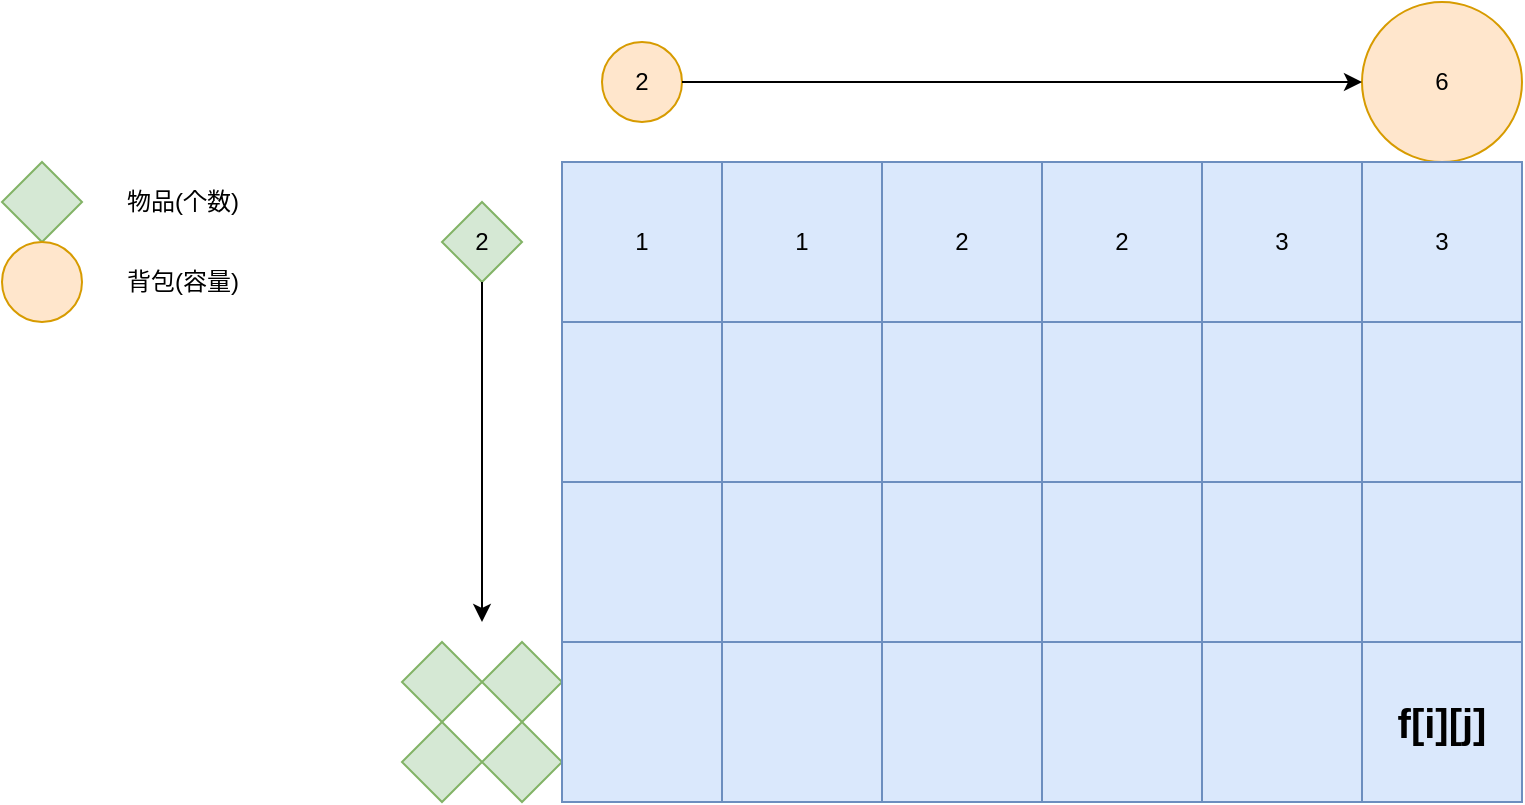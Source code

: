<mxfile version="20.8.16" type="device"><diagram name="第 1 页" id="8srcl8BW_laMJLCX8hem"><mxGraphModel dx="1102" dy="703" grid="1" gridSize="10" guides="1" tooltips="1" connect="1" arrows="1" fold="1" page="1" pageScale="1" pageWidth="1169" pageHeight="827" math="0" shadow="0"><root><mxCell id="0"/><mxCell id="1" parent="0"/><mxCell id="ig0aaLeLZ5Qz3F23hnIB-2" value="2" style="ellipse;whiteSpace=wrap;html=1;aspect=fixed;fillColor=#ffe6cc;strokeColor=#d79b00;" vertex="1" parent="1"><mxGeometry x="340" y="100" width="40" height="40" as="geometry"/></mxCell><mxCell id="ig0aaLeLZ5Qz3F23hnIB-3" value="6" style="ellipse;whiteSpace=wrap;html=1;aspect=fixed;fillColor=#ffe6cc;strokeColor=#d79b00;" vertex="1" parent="1"><mxGeometry x="720" y="80" width="80" height="80" as="geometry"/></mxCell><mxCell id="ig0aaLeLZ5Qz3F23hnIB-4" value="" style="endArrow=classic;html=1;rounded=0;entryX=0;entryY=0.5;entryDx=0;entryDy=0;exitX=1;exitY=0.5;exitDx=0;exitDy=0;" edge="1" parent="1" source="ig0aaLeLZ5Qz3F23hnIB-2" target="ig0aaLeLZ5Qz3F23hnIB-3"><mxGeometry width="50" height="50" relative="1" as="geometry"><mxPoint x="400" y="120" as="sourcePoint"/><mxPoint x="590" y="340" as="targetPoint"/></mxGeometry></mxCell><mxCell id="ig0aaLeLZ5Qz3F23hnIB-5" value="2" style="rhombus;whiteSpace=wrap;html=1;fillColor=#d5e8d4;strokeColor=#82b366;" vertex="1" parent="1"><mxGeometry x="260" y="180" width="40" height="40" as="geometry"/></mxCell><mxCell id="ig0aaLeLZ5Qz3F23hnIB-7" value="" style="rhombus;whiteSpace=wrap;html=1;fillColor=#d5e8d4;strokeColor=#82b366;" vertex="1" parent="1"><mxGeometry x="280" y="400" width="40" height="40" as="geometry"/></mxCell><mxCell id="ig0aaLeLZ5Qz3F23hnIB-8" value="" style="rhombus;whiteSpace=wrap;html=1;fillColor=#d5e8d4;strokeColor=#82b366;" vertex="1" parent="1"><mxGeometry x="240" y="440" width="40" height="40" as="geometry"/></mxCell><mxCell id="ig0aaLeLZ5Qz3F23hnIB-9" value="" style="rhombus;whiteSpace=wrap;html=1;fillColor=#d5e8d4;strokeColor=#82b366;" vertex="1" parent="1"><mxGeometry x="280" y="440" width="40" height="40" as="geometry"/></mxCell><mxCell id="ig0aaLeLZ5Qz3F23hnIB-10" value="" style="endArrow=classic;html=1;rounded=0;exitX=0.5;exitY=1;exitDx=0;exitDy=0;" edge="1" parent="1" source="ig0aaLeLZ5Qz3F23hnIB-5"><mxGeometry width="50" height="50" relative="1" as="geometry"><mxPoint x="540" y="390" as="sourcePoint"/><mxPoint x="280" y="390" as="targetPoint"/></mxGeometry></mxCell><mxCell id="ig0aaLeLZ5Qz3F23hnIB-11" value="" style="rhombus;whiteSpace=wrap;html=1;fillColor=#d5e8d4;strokeColor=#82b366;" vertex="1" parent="1"><mxGeometry x="40" y="160" width="40" height="40" as="geometry"/></mxCell><mxCell id="ig0aaLeLZ5Qz3F23hnIB-12" value="" style="ellipse;whiteSpace=wrap;html=1;aspect=fixed;fillColor=#ffe6cc;strokeColor=#d79b00;" vertex="1" parent="1"><mxGeometry x="40" y="200" width="40" height="40" as="geometry"/></mxCell><mxCell id="ig0aaLeLZ5Qz3F23hnIB-13" value="物品(个数)" style="text;html=1;align=center;verticalAlign=middle;resizable=0;points=[];autosize=1;strokeColor=none;fillColor=none;" vertex="1" parent="1"><mxGeometry x="90" y="165" width="80" height="30" as="geometry"/></mxCell><mxCell id="ig0aaLeLZ5Qz3F23hnIB-14" value="背包(容量)" style="text;html=1;align=center;verticalAlign=middle;resizable=0;points=[];autosize=1;strokeColor=none;fillColor=none;" vertex="1" parent="1"><mxGeometry x="90" y="205" width="80" height="30" as="geometry"/></mxCell><mxCell id="ig0aaLeLZ5Qz3F23hnIB-15" value="" style="rounded=0;whiteSpace=wrap;html=1;" vertex="1" parent="1"><mxGeometry x="320" y="165" width="480" height="315" as="geometry"/></mxCell><mxCell id="ig0aaLeLZ5Qz3F23hnIB-17" value="1" style="whiteSpace=wrap;html=1;aspect=fixed;fillColor=#dae8fc;strokeColor=#6c8ebf;" vertex="1" parent="1"><mxGeometry x="320" y="160" width="80" height="80" as="geometry"/></mxCell><mxCell id="ig0aaLeLZ5Qz3F23hnIB-18" value="1" style="whiteSpace=wrap;html=1;aspect=fixed;fillColor=#dae8fc;strokeColor=#6c8ebf;" vertex="1" parent="1"><mxGeometry x="400" y="160" width="80" height="80" as="geometry"/></mxCell><mxCell id="ig0aaLeLZ5Qz3F23hnIB-19" value="" style="whiteSpace=wrap;html=1;aspect=fixed;fillColor=#dae8fc;strokeColor=#6c8ebf;" vertex="1" parent="1"><mxGeometry x="480" y="160" width="80" height="80" as="geometry"/></mxCell><mxCell id="ig0aaLeLZ5Qz3F23hnIB-21" value="" style="whiteSpace=wrap;html=1;aspect=fixed;fillColor=#dae8fc;strokeColor=#6c8ebf;" vertex="1" parent="1"><mxGeometry x="560" y="160" width="80" height="80" as="geometry"/></mxCell><mxCell id="ig0aaLeLZ5Qz3F23hnIB-22" value="" style="whiteSpace=wrap;html=1;aspect=fixed;fillColor=#dae8fc;strokeColor=#6c8ebf;" vertex="1" parent="1"><mxGeometry x="640" y="160" width="80" height="80" as="geometry"/></mxCell><mxCell id="ig0aaLeLZ5Qz3F23hnIB-23" value="" style="whiteSpace=wrap;html=1;aspect=fixed;fillColor=#dae8fc;strokeColor=#6c8ebf;" vertex="1" parent="1"><mxGeometry x="720" y="160" width="80" height="80" as="geometry"/></mxCell><mxCell id="ig0aaLeLZ5Qz3F23hnIB-24" value="2" style="whiteSpace=wrap;html=1;aspect=fixed;fillColor=#dae8fc;strokeColor=#6c8ebf;" vertex="1" parent="1"><mxGeometry x="560" y="160" width="80" height="80" as="geometry"/></mxCell><mxCell id="ig0aaLeLZ5Qz3F23hnIB-25" value="3" style="whiteSpace=wrap;html=1;aspect=fixed;fillColor=#dae8fc;strokeColor=#6c8ebf;" vertex="1" parent="1"><mxGeometry x="640" y="160" width="80" height="80" as="geometry"/></mxCell><mxCell id="ig0aaLeLZ5Qz3F23hnIB-26" value="3" style="whiteSpace=wrap;html=1;aspect=fixed;fillColor=#dae8fc;strokeColor=#6c8ebf;" vertex="1" parent="1"><mxGeometry x="720" y="160" width="80" height="80" as="geometry"/></mxCell><mxCell id="ig0aaLeLZ5Qz3F23hnIB-27" value="2" style="whiteSpace=wrap;html=1;aspect=fixed;fillColor=#dae8fc;strokeColor=#6c8ebf;" vertex="1" parent="1"><mxGeometry x="480" y="160" width="80" height="80" as="geometry"/></mxCell><mxCell id="ig0aaLeLZ5Qz3F23hnIB-28" value="" style="whiteSpace=wrap;html=1;aspect=fixed;fillColor=#dae8fc;strokeColor=#6c8ebf;" vertex="1" parent="1"><mxGeometry x="320" y="240" width="80" height="80" as="geometry"/></mxCell><mxCell id="ig0aaLeLZ5Qz3F23hnIB-29" value="" style="whiteSpace=wrap;html=1;aspect=fixed;fillColor=#dae8fc;strokeColor=#6c8ebf;" vertex="1" parent="1"><mxGeometry x="400" y="240" width="80" height="80" as="geometry"/></mxCell><mxCell id="ig0aaLeLZ5Qz3F23hnIB-30" value="" style="whiteSpace=wrap;html=1;aspect=fixed;fillColor=#dae8fc;strokeColor=#6c8ebf;" vertex="1" parent="1"><mxGeometry x="560" y="240" width="80" height="80" as="geometry"/></mxCell><mxCell id="ig0aaLeLZ5Qz3F23hnIB-31" value="" style="whiteSpace=wrap;html=1;aspect=fixed;fillColor=#dae8fc;strokeColor=#6c8ebf;" vertex="1" parent="1"><mxGeometry x="640" y="240" width="80" height="80" as="geometry"/></mxCell><mxCell id="ig0aaLeLZ5Qz3F23hnIB-32" value="" style="whiteSpace=wrap;html=1;aspect=fixed;fillColor=#dae8fc;strokeColor=#6c8ebf;" vertex="1" parent="1"><mxGeometry x="720" y="240" width="80" height="80" as="geometry"/></mxCell><mxCell id="ig0aaLeLZ5Qz3F23hnIB-33" value="" style="whiteSpace=wrap;html=1;aspect=fixed;fillColor=#dae8fc;strokeColor=#6c8ebf;" vertex="1" parent="1"><mxGeometry x="480" y="240" width="80" height="80" as="geometry"/></mxCell><mxCell id="ig0aaLeLZ5Qz3F23hnIB-34" value="" style="whiteSpace=wrap;html=1;aspect=fixed;fillColor=#dae8fc;strokeColor=#6c8ebf;" vertex="1" parent="1"><mxGeometry x="320" y="320" width="80" height="80" as="geometry"/></mxCell><mxCell id="ig0aaLeLZ5Qz3F23hnIB-35" value="" style="whiteSpace=wrap;html=1;aspect=fixed;fillColor=#dae8fc;strokeColor=#6c8ebf;" vertex="1" parent="1"><mxGeometry x="400" y="320" width="80" height="80" as="geometry"/></mxCell><mxCell id="ig0aaLeLZ5Qz3F23hnIB-36" value="" style="whiteSpace=wrap;html=1;aspect=fixed;fillColor=#dae8fc;strokeColor=#6c8ebf;" vertex="1" parent="1"><mxGeometry x="560" y="320" width="80" height="80" as="geometry"/></mxCell><mxCell id="ig0aaLeLZ5Qz3F23hnIB-37" value="" style="whiteSpace=wrap;html=1;aspect=fixed;fillColor=#dae8fc;strokeColor=#6c8ebf;" vertex="1" parent="1"><mxGeometry x="640" y="320" width="80" height="80" as="geometry"/></mxCell><mxCell id="ig0aaLeLZ5Qz3F23hnIB-38" value="" style="whiteSpace=wrap;html=1;aspect=fixed;fillColor=#dae8fc;strokeColor=#6c8ebf;" vertex="1" parent="1"><mxGeometry x="720" y="320" width="80" height="80" as="geometry"/></mxCell><mxCell id="ig0aaLeLZ5Qz3F23hnIB-39" value="" style="whiteSpace=wrap;html=1;aspect=fixed;fillColor=#dae8fc;strokeColor=#6c8ebf;" vertex="1" parent="1"><mxGeometry x="480" y="320" width="80" height="80" as="geometry"/></mxCell><mxCell id="ig0aaLeLZ5Qz3F23hnIB-40" value="" style="whiteSpace=wrap;html=1;aspect=fixed;fillColor=#dae8fc;strokeColor=#6c8ebf;" vertex="1" parent="1"><mxGeometry x="320" y="400" width="80" height="80" as="geometry"/></mxCell><mxCell id="ig0aaLeLZ5Qz3F23hnIB-41" value="" style="whiteSpace=wrap;html=1;aspect=fixed;fillColor=#dae8fc;strokeColor=#6c8ebf;" vertex="1" parent="1"><mxGeometry x="400" y="400" width="80" height="80" as="geometry"/></mxCell><mxCell id="ig0aaLeLZ5Qz3F23hnIB-42" value="" style="whiteSpace=wrap;html=1;aspect=fixed;fillColor=#dae8fc;strokeColor=#6c8ebf;" vertex="1" parent="1"><mxGeometry x="560" y="400" width="80" height="80" as="geometry"/></mxCell><mxCell id="ig0aaLeLZ5Qz3F23hnIB-43" value="" style="whiteSpace=wrap;html=1;aspect=fixed;fillColor=#dae8fc;strokeColor=#6c8ebf;" vertex="1" parent="1"><mxGeometry x="640" y="400" width="80" height="80" as="geometry"/></mxCell><mxCell id="ig0aaLeLZ5Qz3F23hnIB-44" value="&lt;font style=&quot;font-size: 20px;&quot;&gt;&lt;b&gt;f[i][j]&lt;/b&gt;&lt;/font&gt;" style="whiteSpace=wrap;html=1;aspect=fixed;fillColor=#dae8fc;strokeColor=#6c8ebf;" vertex="1" parent="1"><mxGeometry x="720" y="400" width="80" height="80" as="geometry"/></mxCell><mxCell id="ig0aaLeLZ5Qz3F23hnIB-45" value="" style="whiteSpace=wrap;html=1;aspect=fixed;fillColor=#dae8fc;strokeColor=#6c8ebf;" vertex="1" parent="1"><mxGeometry x="480" y="400" width="80" height="80" as="geometry"/></mxCell><mxCell id="ig0aaLeLZ5Qz3F23hnIB-56" value="" style="rhombus;whiteSpace=wrap;html=1;fillColor=#d5e8d4;strokeColor=#82b366;" vertex="1" parent="1"><mxGeometry x="240" y="400" width="40" height="40" as="geometry"/></mxCell></root></mxGraphModel></diagram></mxfile>
